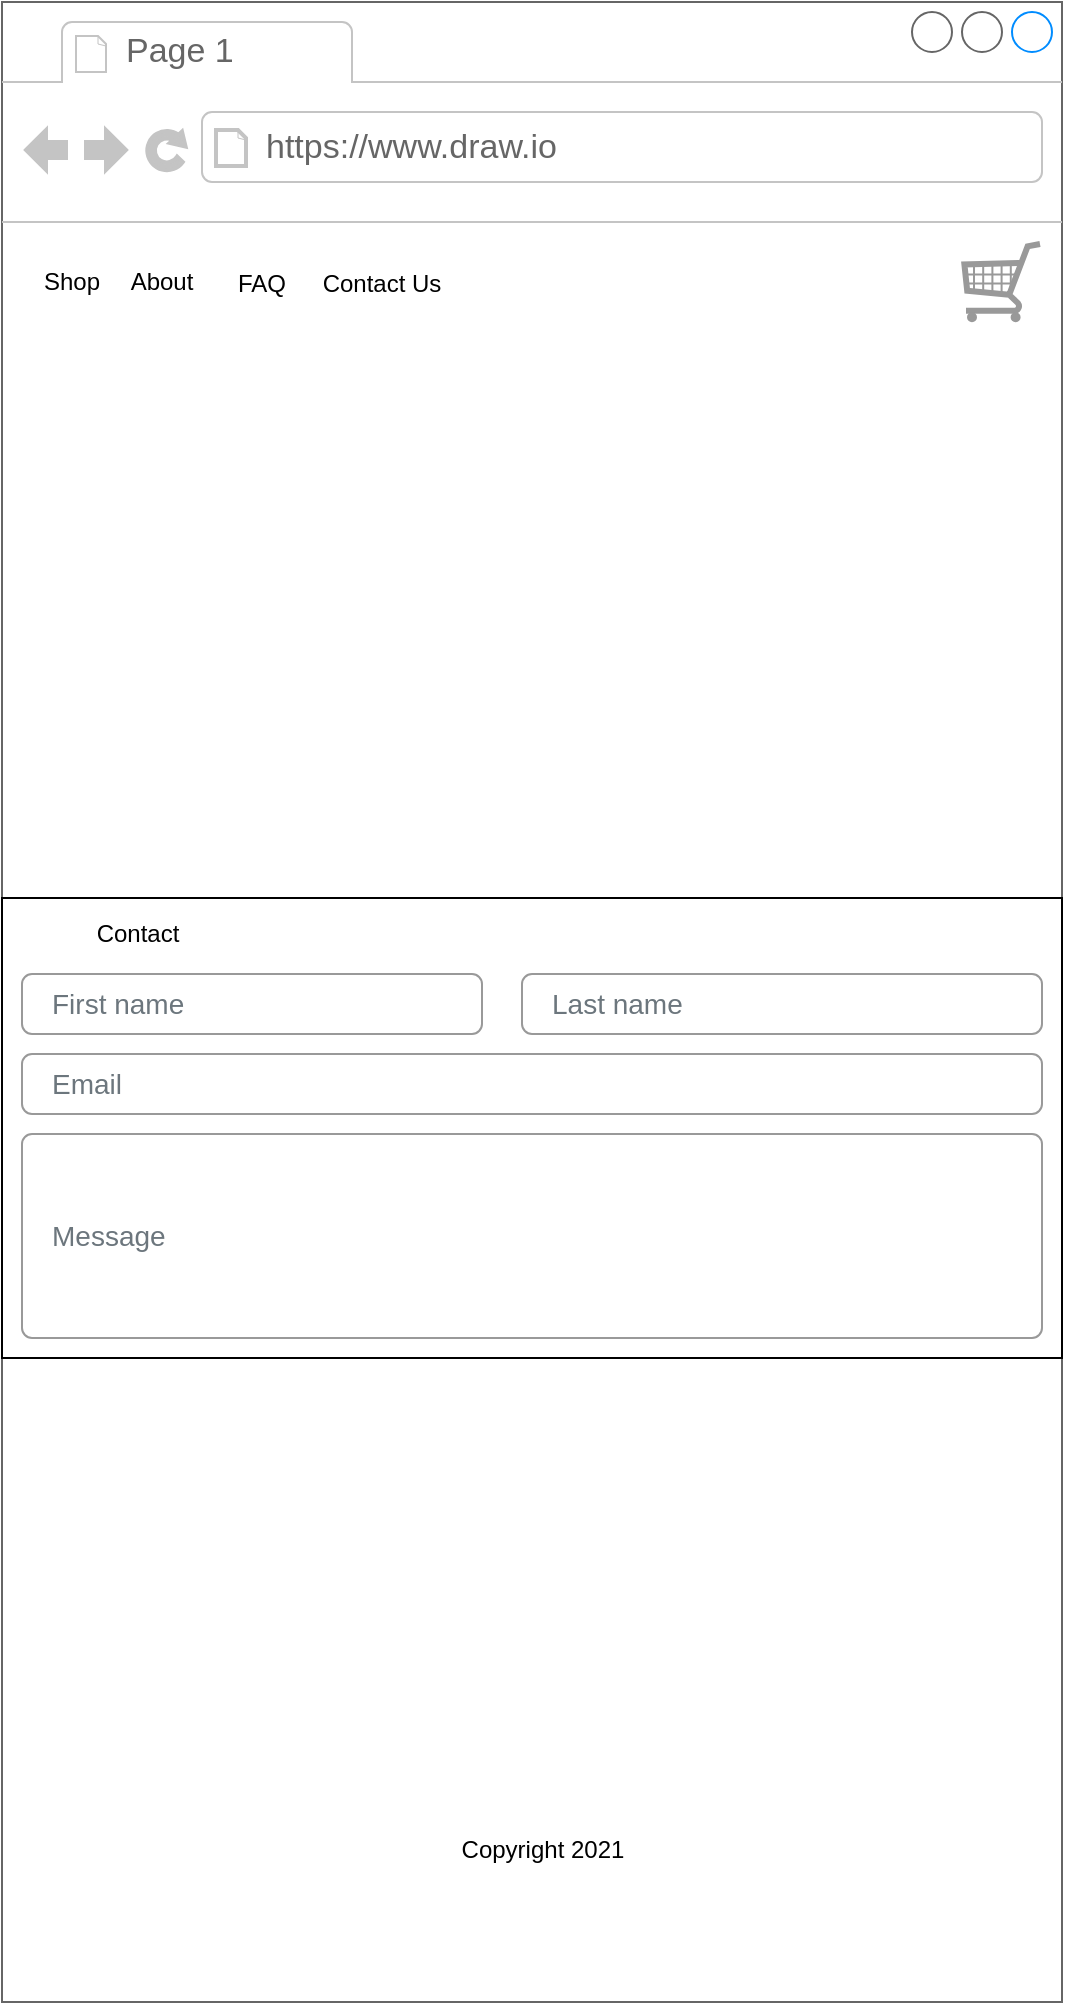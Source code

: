 <mxfile version="14.2.5" type="github"><diagram id="4ks3DGEPLyr1VdRXDdb_" name="Page-1"><mxGraphModel dx="946" dy="559" grid="1" gridSize="10" guides="1" tooltips="1" connect="1" arrows="1" fold="1" page="1" pageScale="1" pageWidth="850" pageHeight="1100" math="0" shadow="0"><root><mxCell id="0"/><mxCell id="1" parent="0"/><mxCell id="LTRvE4BRYarLr9ZSw9s9-1" value="" style="strokeWidth=1;shadow=0;dashed=0;align=center;html=1;shape=mxgraph.mockup.containers.browserWindow;rSize=0;strokeColor=#666666;strokeColor2=#008cff;strokeColor3=#c4c4c4;mainText=,;recursiveResize=0;" parent="1" vertex="1"><mxGeometry x="140" y="190" width="530" height="1000" as="geometry"/></mxCell><mxCell id="LTRvE4BRYarLr9ZSw9s9-2" value="Page 1" style="strokeWidth=1;shadow=0;dashed=0;align=center;html=1;shape=mxgraph.mockup.containers.anchor;fontSize=17;fontColor=#666666;align=left;" parent="LTRvE4BRYarLr9ZSw9s9-1" vertex="1"><mxGeometry x="60" y="12" width="110" height="26" as="geometry"/></mxCell><mxCell id="LTRvE4BRYarLr9ZSw9s9-3" value="https://www.draw.io" style="strokeWidth=1;shadow=0;dashed=0;align=center;html=1;shape=mxgraph.mockup.containers.anchor;rSize=0;fontSize=17;fontColor=#666666;align=left;" parent="LTRvE4BRYarLr9ZSw9s9-1" vertex="1"><mxGeometry x="130" y="60" width="250" height="26" as="geometry"/></mxCell><mxCell id="LTRvE4BRYarLr9ZSw9s9-5" value="" style="verticalLabelPosition=bottom;shadow=0;dashed=0;align=center;html=1;verticalAlign=top;strokeWidth=1;shape=mxgraph.mockup.misc.shoppingCart;strokeColor=#999999;" parent="LTRvE4BRYarLr9ZSw9s9-1" vertex="1"><mxGeometry x="480" y="120" width="40" height="40" as="geometry"/></mxCell><mxCell id="KfPRQVcdiumOj6spdLpO-33" value="" style="shape=image;html=1;verticalAlign=top;verticalLabelPosition=bottom;labelBackgroundColor=#ffffff;imageAspect=0;aspect=fixed;image=https://cdn0.iconfinder.com/data/icons/set-app-incredibles/24/Image-01-128.png" parent="LTRvE4BRYarLr9ZSw9s9-1" vertex="1"><mxGeometry x="179.01" y="230" width="182" height="182" as="geometry"/></mxCell><mxCell id="KfPRQVcdiumOj6spdLpO-41" value="Shop" style="text;html=1;strokeColor=none;fillColor=none;align=center;verticalAlign=middle;whiteSpace=wrap;rounded=0;" parent="LTRvE4BRYarLr9ZSw9s9-1" vertex="1"><mxGeometry x="14.5" y="130" width="40" height="20" as="geometry"/></mxCell><mxCell id="KfPRQVcdiumOj6spdLpO-42" value="About" style="text;html=1;strokeColor=none;fillColor=none;align=center;verticalAlign=middle;whiteSpace=wrap;rounded=0;" parent="LTRvE4BRYarLr9ZSw9s9-1" vertex="1"><mxGeometry x="60" y="130" width="40" height="20" as="geometry"/></mxCell><mxCell id="KfPRQVcdiumOj6spdLpO-43" value="FAQ" style="text;html=1;strokeColor=none;fillColor=none;align=center;verticalAlign=middle;whiteSpace=wrap;rounded=0;" parent="LTRvE4BRYarLr9ZSw9s9-1" vertex="1"><mxGeometry x="110" y="131" width="40" height="20" as="geometry"/></mxCell><mxCell id="KfPRQVcdiumOj6spdLpO-44" value="Contact Us" style="text;html=1;strokeColor=none;fillColor=none;align=center;verticalAlign=middle;whiteSpace=wrap;rounded=0;" parent="LTRvE4BRYarLr9ZSw9s9-1" vertex="1"><mxGeometry x="158.5" y="131" width="61.5" height="20" as="geometry"/></mxCell><mxCell id="KfPRQVcdiumOj6spdLpO-86" value="" style="shape=image;html=1;verticalAlign=top;verticalLabelPosition=bottom;labelBackgroundColor=#ffffff;imageAspect=0;aspect=fixed;image=https://cdn1.iconfinder.com/data/icons/logotypes/32/pinterest-128.png" parent="LTRvE4BRYarLr9ZSw9s9-1" vertex="1"><mxGeometry x="371.51" y="830" width="68.5" height="68.5" as="geometry"/></mxCell><mxCell id="KfPRQVcdiumOj6spdLpO-85" value="" style="shape=image;html=1;verticalAlign=top;verticalLabelPosition=bottom;labelBackgroundColor=#ffffff;imageAspect=0;aspect=fixed;image=https://cdn4.iconfinder.com/data/icons/social-media-logos-6/512/62-instagram-128.png" parent="LTRvE4BRYarLr9ZSw9s9-1" vertex="1"><mxGeometry x="232.01" y="833.25" width="68" height="68" as="geometry"/></mxCell><mxCell id="KfPRQVcdiumOj6spdLpO-84" value="" style="shape=image;html=1;verticalAlign=top;verticalLabelPosition=bottom;labelBackgroundColor=#ffffff;imageAspect=0;aspect=fixed;image=https://cdn1.iconfinder.com/data/icons/logotypes/32/facebook-128.png" parent="LTRvE4BRYarLr9ZSw9s9-1" vertex="1"><mxGeometry x="100.01" y="833.25" width="62" height="62" as="geometry"/></mxCell><mxCell id="KfPRQVcdiumOj6spdLpO-87" value="Copyright 2021" style="text;html=1;strokeColor=none;fillColor=none;align=center;verticalAlign=middle;whiteSpace=wrap;rounded=0;" parent="LTRvE4BRYarLr9ZSw9s9-1" vertex="1"><mxGeometry x="174.64" y="914.25" width="190.75" height="20" as="geometry"/></mxCell><mxCell id="s-dkbyYEN7iVEajenoXB-1" value="" style="rounded=0;whiteSpace=wrap;html=1;" vertex="1" parent="LTRvE4BRYarLr9ZSw9s9-1"><mxGeometry y="448" width="530" height="230" as="geometry"/></mxCell><mxCell id="s-dkbyYEN7iVEajenoXB-6" value="Contact" style="text;html=1;strokeColor=none;fillColor=none;align=center;verticalAlign=middle;whiteSpace=wrap;rounded=0;" vertex="1" parent="LTRvE4BRYarLr9ZSw9s9-1"><mxGeometry x="14.5" y="456" width="105.5" height="20" as="geometry"/></mxCell><mxCell id="s-dkbyYEN7iVEajenoXB-2" value="First name" style="html=1;shadow=0;dashed=0;shape=mxgraph.bootstrap.rrect;rSize=5;fillColor=none;strokeColor=#999999;align=left;spacing=15;fontSize=14;fontColor=#6C767D;" vertex="1" parent="LTRvE4BRYarLr9ZSw9s9-1"><mxGeometry x="10" y="486" width="230" height="30" as="geometry"/></mxCell><mxCell id="s-dkbyYEN7iVEajenoXB-3" value="Last name" style="html=1;shadow=0;dashed=0;shape=mxgraph.bootstrap.rrect;rSize=5;fillColor=none;strokeColor=#999999;align=left;spacing=15;fontSize=14;fontColor=#6C767D;" vertex="1" parent="LTRvE4BRYarLr9ZSw9s9-1"><mxGeometry x="260" y="486" width="260" height="30" as="geometry"/></mxCell><mxCell id="s-dkbyYEN7iVEajenoXB-4" value="Email" style="html=1;shadow=0;dashed=0;shape=mxgraph.bootstrap.rrect;rSize=5;fillColor=none;strokeColor=#999999;align=left;spacing=15;fontSize=14;fontColor=#6C767D;" vertex="1" parent="LTRvE4BRYarLr9ZSw9s9-1"><mxGeometry x="10" y="526" width="510" height="30" as="geometry"/></mxCell><mxCell id="s-dkbyYEN7iVEajenoXB-5" value="Message" style="html=1;shadow=0;dashed=0;shape=mxgraph.bootstrap.rrect;rSize=5;fillColor=none;strokeColor=#999999;align=left;spacing=15;fontSize=14;fontColor=#6C767D;" vertex="1" parent="LTRvE4BRYarLr9ZSw9s9-1"><mxGeometry x="10" y="566" width="510" height="102" as="geometry"/></mxCell></root></mxGraphModel></diagram></mxfile>